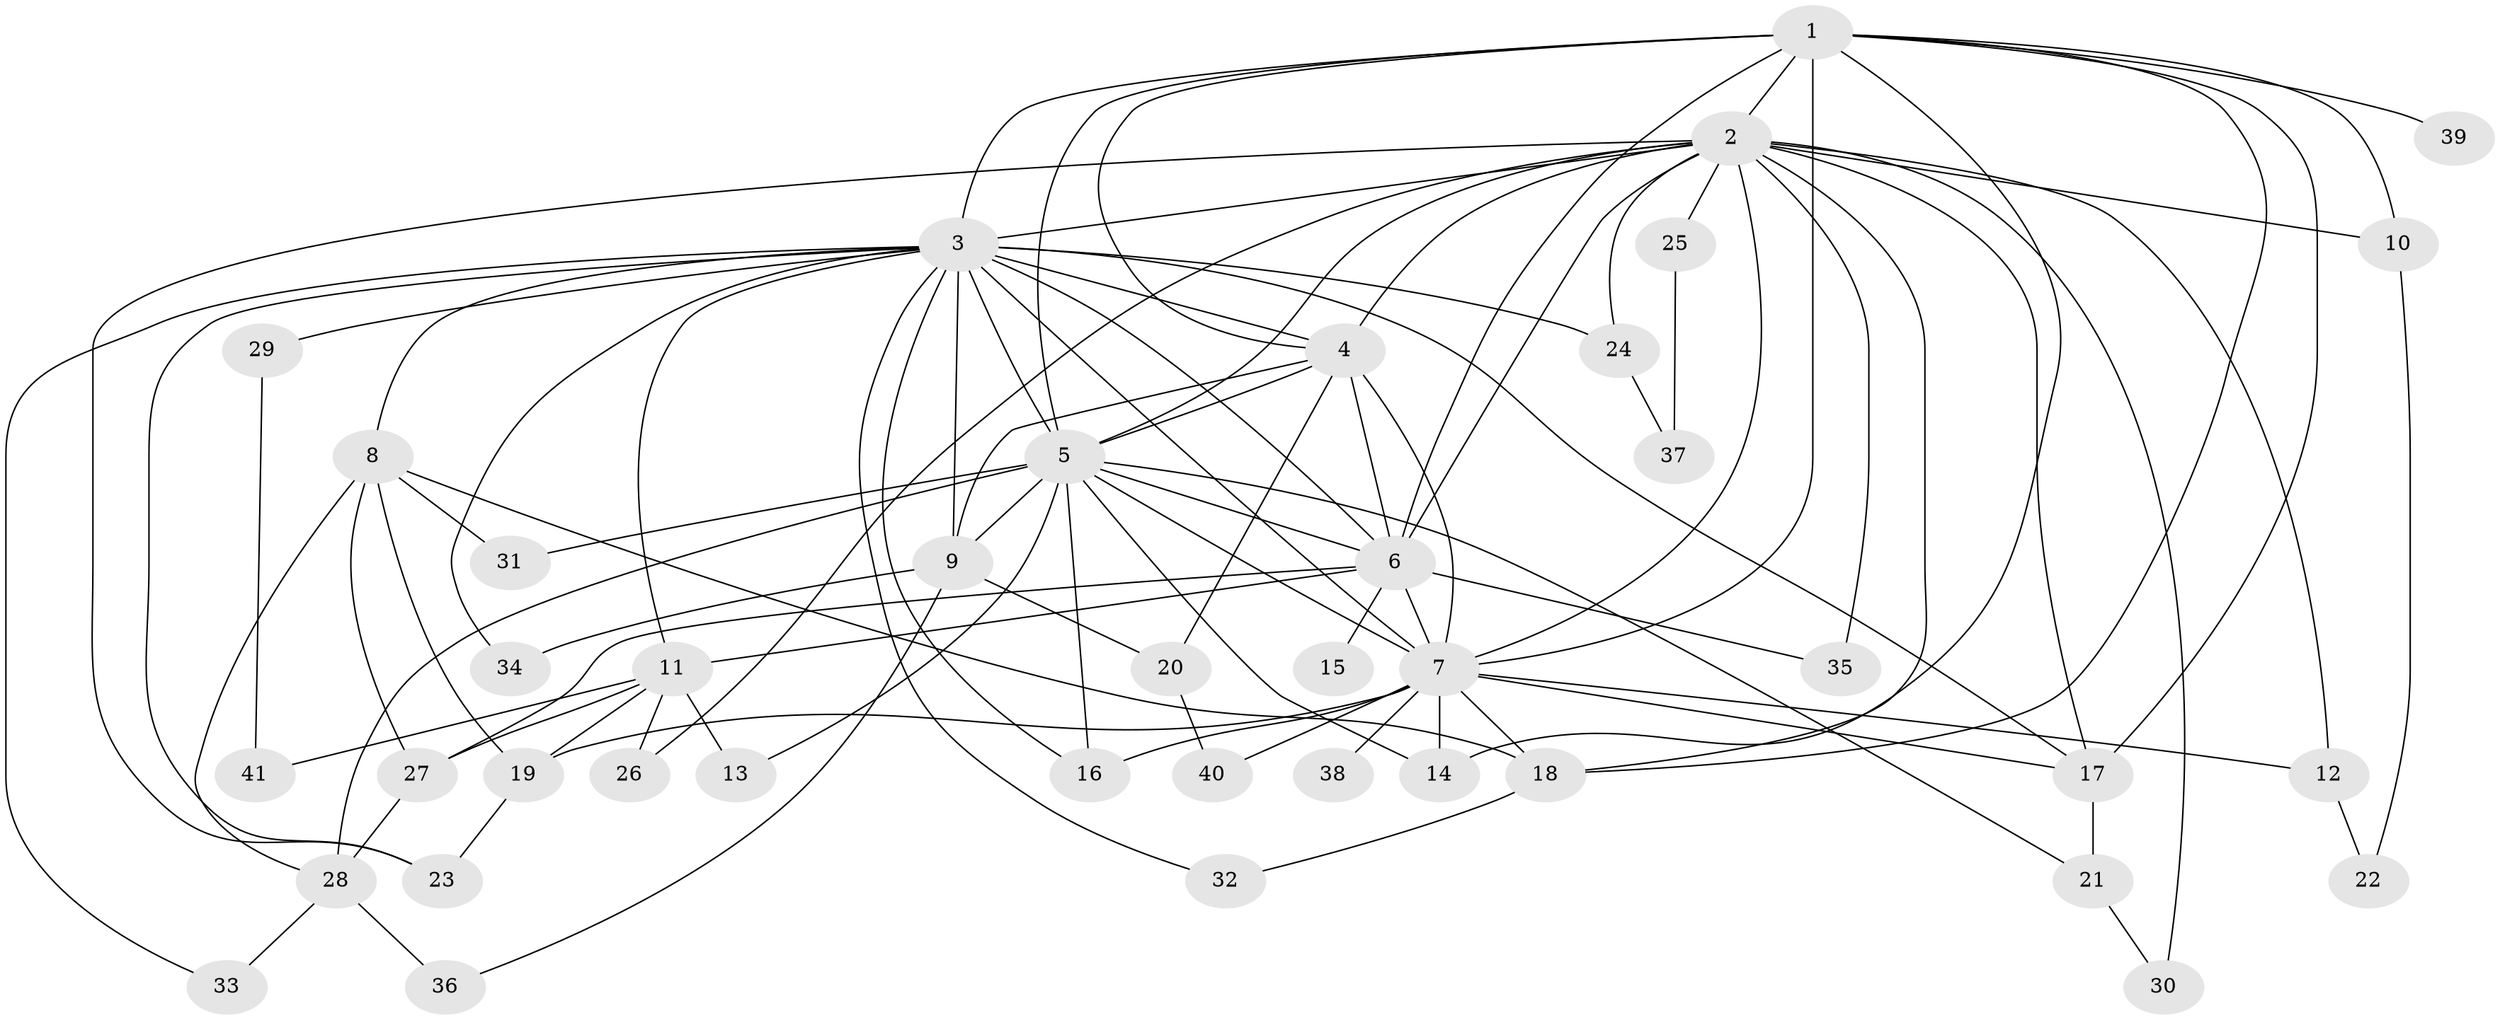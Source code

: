 // original degree distribution, {16: 0.029850746268656716, 22: 0.014925373134328358, 15: 0.029850746268656716, 11: 0.014925373134328358, 13: 0.014925373134328358, 10: 0.014925373134328358, 21: 0.029850746268656716, 8: 0.014925373134328358, 6: 0.029850746268656716, 3: 0.2537313432835821, 7: 0.014925373134328358, 2: 0.47761194029850745, 4: 0.05970149253731343}
// Generated by graph-tools (version 1.1) at 2025/49/03/04/25 22:49:54]
// undirected, 41 vertices, 94 edges
graph export_dot {
  node [color=gray90,style=filled];
  1;
  2;
  3;
  4;
  5;
  6;
  7;
  8;
  9;
  10;
  11;
  12;
  13;
  14;
  15;
  16;
  17;
  18;
  19;
  20;
  21;
  22;
  23;
  24;
  25;
  26;
  27;
  28;
  29;
  30;
  31;
  32;
  33;
  34;
  35;
  36;
  37;
  38;
  39;
  40;
  41;
  1 -- 2 [weight=1.0];
  1 -- 3 [weight=2.0];
  1 -- 4 [weight=1.0];
  1 -- 5 [weight=2.0];
  1 -- 6 [weight=1.0];
  1 -- 7 [weight=3.0];
  1 -- 10 [weight=1.0];
  1 -- 14 [weight=1.0];
  1 -- 17 [weight=1.0];
  1 -- 18 [weight=1.0];
  1 -- 39 [weight=1.0];
  2 -- 3 [weight=2.0];
  2 -- 4 [weight=1.0];
  2 -- 5 [weight=2.0];
  2 -- 6 [weight=1.0];
  2 -- 7 [weight=3.0];
  2 -- 10 [weight=1.0];
  2 -- 12 [weight=1.0];
  2 -- 17 [weight=2.0];
  2 -- 18 [weight=1.0];
  2 -- 23 [weight=1.0];
  2 -- 24 [weight=1.0];
  2 -- 25 [weight=1.0];
  2 -- 26 [weight=1.0];
  2 -- 30 [weight=1.0];
  2 -- 35 [weight=1.0];
  3 -- 4 [weight=2.0];
  3 -- 5 [weight=4.0];
  3 -- 6 [weight=2.0];
  3 -- 7 [weight=4.0];
  3 -- 8 [weight=3.0];
  3 -- 9 [weight=2.0];
  3 -- 11 [weight=1.0];
  3 -- 16 [weight=1.0];
  3 -- 17 [weight=1.0];
  3 -- 23 [weight=1.0];
  3 -- 24 [weight=1.0];
  3 -- 29 [weight=1.0];
  3 -- 32 [weight=1.0];
  3 -- 33 [weight=1.0];
  3 -- 34 [weight=1.0];
  4 -- 5 [weight=2.0];
  4 -- 6 [weight=1.0];
  4 -- 7 [weight=2.0];
  4 -- 9 [weight=1.0];
  4 -- 20 [weight=1.0];
  5 -- 6 [weight=3.0];
  5 -- 7 [weight=4.0];
  5 -- 9 [weight=1.0];
  5 -- 13 [weight=1.0];
  5 -- 14 [weight=1.0];
  5 -- 16 [weight=2.0];
  5 -- 21 [weight=1.0];
  5 -- 28 [weight=1.0];
  5 -- 31 [weight=1.0];
  6 -- 7 [weight=2.0];
  6 -- 11 [weight=1.0];
  6 -- 15 [weight=1.0];
  6 -- 27 [weight=1.0];
  6 -- 35 [weight=1.0];
  7 -- 12 [weight=1.0];
  7 -- 14 [weight=1.0];
  7 -- 16 [weight=1.0];
  7 -- 17 [weight=1.0];
  7 -- 18 [weight=1.0];
  7 -- 19 [weight=1.0];
  7 -- 38 [weight=1.0];
  7 -- 40 [weight=1.0];
  8 -- 18 [weight=1.0];
  8 -- 19 [weight=1.0];
  8 -- 27 [weight=1.0];
  8 -- 28 [weight=1.0];
  8 -- 31 [weight=1.0];
  9 -- 20 [weight=1.0];
  9 -- 34 [weight=1.0];
  9 -- 36 [weight=1.0];
  10 -- 22 [weight=1.0];
  11 -- 13 [weight=1.0];
  11 -- 19 [weight=1.0];
  11 -- 26 [weight=1.0];
  11 -- 27 [weight=1.0];
  11 -- 41 [weight=1.0];
  12 -- 22 [weight=1.0];
  17 -- 21 [weight=1.0];
  18 -- 32 [weight=1.0];
  19 -- 23 [weight=1.0];
  20 -- 40 [weight=1.0];
  21 -- 30 [weight=1.0];
  24 -- 37 [weight=1.0];
  25 -- 37 [weight=1.0];
  27 -- 28 [weight=2.0];
  28 -- 33 [weight=1.0];
  28 -- 36 [weight=1.0];
  29 -- 41 [weight=1.0];
}
